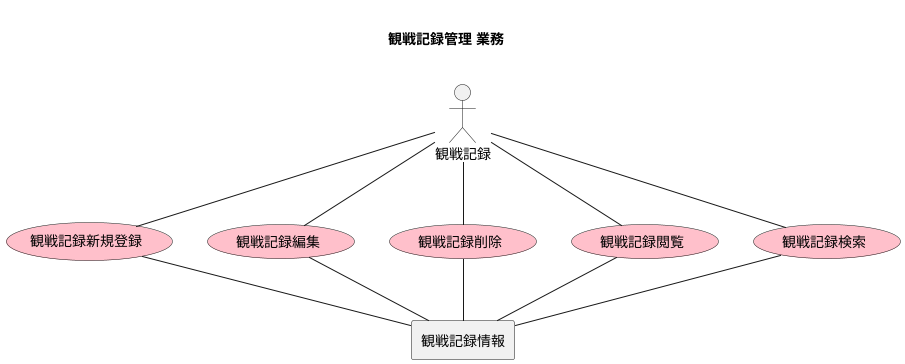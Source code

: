 @startuml
skinparam backgroundColor transparent
title  \n観戦記録管理 業務\n 

"観戦記録新規登録" as (createRecord) #Pink
"観戦記録編集" as (editRecord) #Pink
"観戦記録削除" as (deleteRecord) #Pink
"観戦記録閲覧" as (showRecord) #Pink
"観戦記録検索" as (searchRecord) #Pink
rectangle 観戦記録情報

:観戦記録: -- (createRecord)
:観戦記録: -- (editRecord)
:観戦記録: -- (deleteRecord)
:観戦記録: -- (showRecord)
:観戦記録: -- (searchRecord)

(createRecord) -- 観戦記録情報
(editRecord) -- 観戦記録情報
(deleteRecord) -- 観戦記録情報
(showRecord) -- 観戦記録情報
(searchRecord) -- 観戦記録情報

@enduml